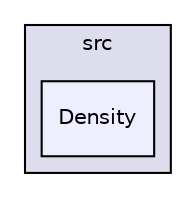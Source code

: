 digraph "Density" {
  compound=true
  node [ fontsize="10", fontname="Helvetica"];
  edge [ labelfontsize="10", labelfontname="Helvetica"];
  subgraph clusterdir_68267d1309a1af8e8297ef4c3efbcdba {
    graph [ bgcolor="#ddddee", pencolor="black", label="src" fontname="Helvetica", fontsize="10", URL="dir_68267d1309a1af8e8297ef4c3efbcdba.html"]
  dir_12e3654d01254f18fc1e8b660f88b6c8 [shape=box, label="Density", style="filled", fillcolor="#eeeeff", pencolor="black", URL="dir_12e3654d01254f18fc1e8b660f88b6c8.html"];
  }
}
